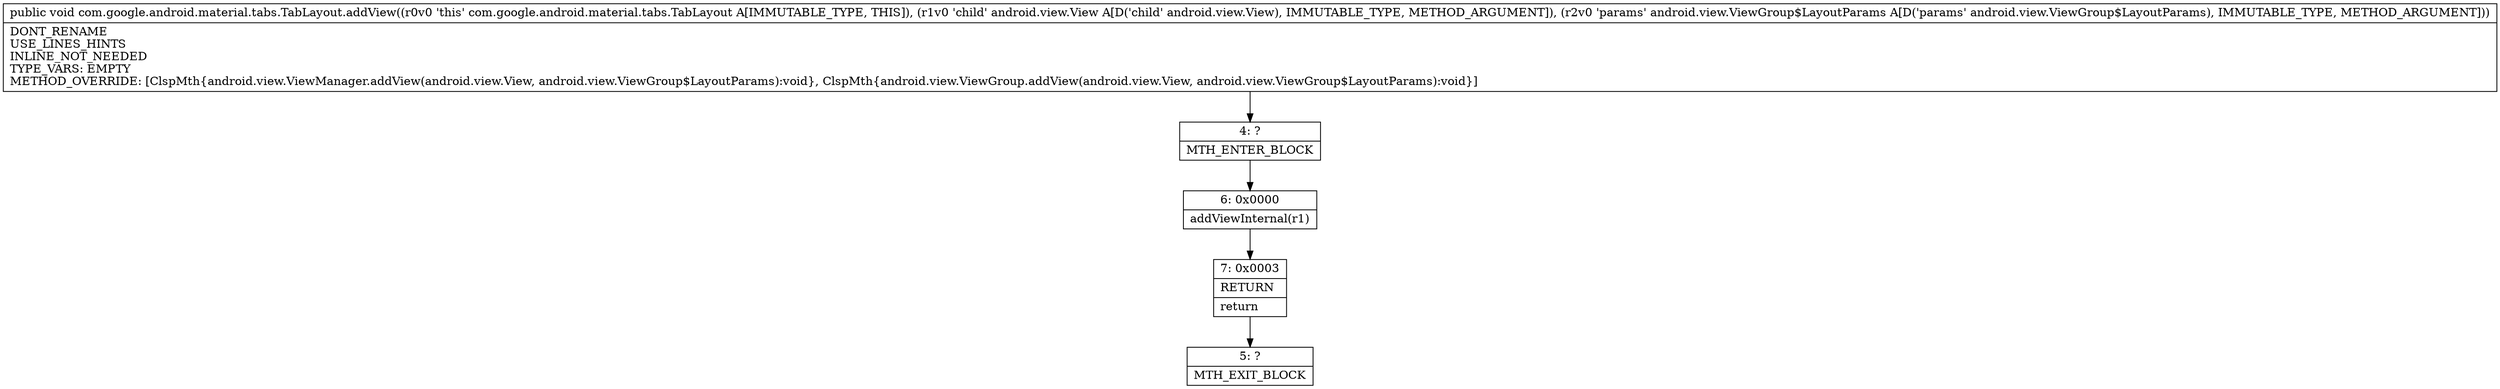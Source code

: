 digraph "CFG forcom.google.android.material.tabs.TabLayout.addView(Landroid\/view\/View;Landroid\/view\/ViewGroup$LayoutParams;)V" {
Node_4 [shape=record,label="{4\:\ ?|MTH_ENTER_BLOCK\l}"];
Node_6 [shape=record,label="{6\:\ 0x0000|addViewInternal(r1)\l}"];
Node_7 [shape=record,label="{7\:\ 0x0003|RETURN\l|return\l}"];
Node_5 [shape=record,label="{5\:\ ?|MTH_EXIT_BLOCK\l}"];
MethodNode[shape=record,label="{public void com.google.android.material.tabs.TabLayout.addView((r0v0 'this' com.google.android.material.tabs.TabLayout A[IMMUTABLE_TYPE, THIS]), (r1v0 'child' android.view.View A[D('child' android.view.View), IMMUTABLE_TYPE, METHOD_ARGUMENT]), (r2v0 'params' android.view.ViewGroup$LayoutParams A[D('params' android.view.ViewGroup$LayoutParams), IMMUTABLE_TYPE, METHOD_ARGUMENT]))  | DONT_RENAME\lUSE_LINES_HINTS\lINLINE_NOT_NEEDED\lTYPE_VARS: EMPTY\lMETHOD_OVERRIDE: [ClspMth\{android.view.ViewManager.addView(android.view.View, android.view.ViewGroup$LayoutParams):void\}, ClspMth\{android.view.ViewGroup.addView(android.view.View, android.view.ViewGroup$LayoutParams):void\}]\l}"];
MethodNode -> Node_4;Node_4 -> Node_6;
Node_6 -> Node_7;
Node_7 -> Node_5;
}

